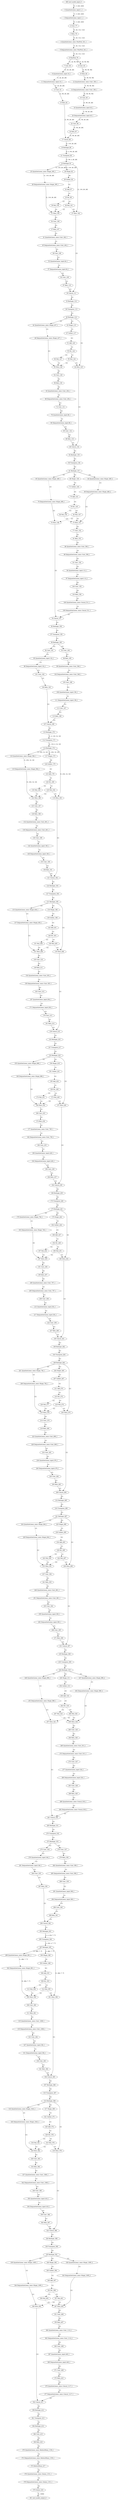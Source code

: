 strict digraph  {
"0 QuantizeLinear_input.1_1" [id=0, type=QuantizeLinear];
"1 DequantizeLinear_input.1_1" [id=1, type=DequantizeLinear];
"2 Conv_77" [id=2, type=Conv];
"3 Relu_78" [id=3, type=Relu];
"4 QuantizeLinear_onnx^^MaxPool_341_1" [id=4, label="4 QuantizeLinear_onnx::MaxPool_341_1", type=QuantizeLinear];
"5 DequantizeLinear_onnx^^MaxPool_341_1" [id=5, label="5 DequantizeLinear_onnx::MaxPool_341_1", type=DequantizeLinear];
"6 MaxPool_79" [id=6, type=MaxPool];
"7 Conv_80" [id=7, type=Conv];
"8 Conv_83" [id=8, type=Conv];
"9 QuantizeLinear_input.16_1" [id=9, type=QuantizeLinear];
"10 Relu_84" [id=10, type=Relu];
"11 DequantizeLinear_input.16_1" [id=11, type=DequantizeLinear];
"12 QuantizeLinear_onnx^^Conv_350_1" [id=12, label="12 QuantizeLinear_onnx::Conv_350_1", type=QuantizeLinear];
"13 Conv_81" [id=13, type=Conv];
"14 DequantizeLinear_onnx^^Conv_350_1" [id=14, label="14 DequantizeLinear_onnx::Conv_350_1", type=DequantizeLinear];
"15 Relu_82" [id=15, type=Relu];
"16 Conv_85" [id=16, type=Conv];
"17 Concat_88" [id=17, type=Concat];
"18 QuantizeLinear_input.40_1" [id=18, type=QuantizeLinear];
"19 Reshape_89" [id=19, type=Reshape];
"20 DequantizeLinear_input.40_1" [id=20, type=DequantizeLinear];
"21 Transpose_90" [id=21, type=Transpose];
"22 Conv_86" [id=22, type=Conv];
"23 Reshape_91" [id=23, type=Reshape];
"24 Relu_87" [id=24, type=Relu];
"25 QuantizeLinear_onnx^^Shape_385_1" [id=25, label="25 QuantizeLinear_onnx::Shape_385_1", type=QuantizeLinear];
"26 Shape_92" [id=26, type=Shape];
"27 Slice_102" [id=27, type=Slice];
"28 DequantizeLinear_onnx^^Shape_385_1" [id=28, label="28 DequantizeLinear_onnx::Shape_385_1", type=DequantizeLinear];
"29 Gather_94" [id=29, type=Gather];
"30 Concat_111" [id=30, type=Concat];
"31 Slice_105" [id=31, type=Slice];
"32 Add_97" [id=32, type=Add];
"33 Reshape_112" [id=33, type=Reshape];
"34 Conv_106" [id=34, type=Conv];
"35 Div_99" [id=35, type=Div];
"36 Transpose_113" [id=36, type=Transpose];
"37 Relu_107" [id=37, type=Relu];
"38 Mul_101" [id=38, type=Mul];
"39 Mul_104" [id=39, type=Mul];
"40 Reshape_114" [id=40, type=Reshape];
"41 QuantizeLinear_onnx^^Conv_402_1" [id=41, label="41 QuantizeLinear_onnx::Conv_402_1", type=QuantizeLinear];
"42 QuantizeLinear_onnx^^Shape_437_1" [id=42, label="42 QuantizeLinear_onnx::Shape_437_1", type=QuantizeLinear];
"43 Shape_115" [id=43, type=Shape];
"44 Slice_125" [id=44, type=Slice];
"45 DequantizeLinear_onnx^^Conv_402_1" [id=45, label="45 DequantizeLinear_onnx::Conv_402_1", type=DequantizeLinear];
"46 DequantizeLinear_onnx^^Shape_437_1" [id=46, label="46 DequantizeLinear_onnx::Shape_437_1", type=DequantizeLinear];
"47 Gather_117" [id=47, type=Gather];
"48 Concat_134" [id=48, type=Concat];
"49 Conv_108" [id=49, type=Conv];
"50 Slice_128" [id=50, type=Slice];
"51 Add_120" [id=51, type=Add];
"52 Reshape_135" [id=52, type=Reshape];
"53 QuantizeLinear_input.64_1" [id=53, type=QuantizeLinear];
"54 Conv_129" [id=54, type=Conv];
"55 Div_122" [id=55, type=Div];
"56 Transpose_136" [id=56, type=Transpose];
"57 DequantizeLinear_input.64_1" [id=57, type=DequantizeLinear];
"58 Relu_130" [id=58, type=Relu];
"59 Mul_124" [id=59, type=Mul];
"60 Mul_127" [id=60, type=Mul];
"61 Reshape_137" [id=61, type=Reshape];
"62 Conv_109" [id=62, type=Conv];
"63 QuantizeLinear_onnx^^Conv_454_1" [id=63, label="63 QuantizeLinear_onnx::Conv_454_1", type=QuantizeLinear];
"64 QuantizeLinear_onnx^^Shape_489_2" [id=64, label="64 QuantizeLinear_onnx::Shape_489_2", type=QuantizeLinear];
"65 QuantizeLinear_onnx^^Shape_489_1" [id=65, label="65 QuantizeLinear_onnx::Shape_489_1", type=QuantizeLinear];
"66 Shape_138" [id=66, type=Shape];
"67 Relu_110" [id=67, type=Relu];
"68 DequantizeLinear_onnx^^Conv_454_1" [id=68, label="68 DequantizeLinear_onnx::Conv_454_1", type=DequantizeLinear];
"69 DequantizeLinear_onnx^^Shape_489_2" [id=69, label="69 DequantizeLinear_onnx::Shape_489_2", type=DequantizeLinear];
"70 DequantizeLinear_onnx^^Shape_489_1" [id=70, label="70 DequantizeLinear_onnx::Shape_489_1", type=DequantizeLinear];
"71 Gather_140" [id=71, type=Gather];
"72 Conv_131" [id=72, type=Conv];
"73 Slice_151" [id=73, type=Slice];
"74 Slice_148" [id=74, type=Slice];
"75 Add_143" [id=75, type=Add];
"76 QuantizeLinear_input.88_1" [id=76, type=QuantizeLinear];
"77 Conv_152" [id=77, type=Conv];
"78 Concat_157" [id=78, type=Concat];
"79 Div_145" [id=79, type=Div];
"80 DequantizeLinear_input.88_1" [id=80, type=DequantizeLinear];
"81 Relu_153" [id=81, type=Relu];
"82 Reshape_158" [id=82, type=Reshape];
"83 Mul_147" [id=83, type=Mul];
"84 Mul_150" [id=84, type=Mul];
"85 Conv_132" [id=85, type=Conv];
"86 QuantizeLinear_onnx^^Conv_506_1" [id=86, label="86 QuantizeLinear_onnx::Conv_506_1", type=QuantizeLinear];
"87 Transpose_159" [id=87, type=Transpose];
"88 Relu_133" [id=88, type=Relu];
"89 DequantizeLinear_onnx^^Conv_506_1" [id=89, label="89 DequantizeLinear_onnx::Conv_506_1", type=DequantizeLinear];
"90 Reshape_160" [id=90, type=Reshape];
"91 Conv_154" [id=91, type=Conv];
"92 Conv_161" [id=92, type=Conv];
"93 Conv_164" [id=93, type=Conv];
"94 QuantizeLinear_input.112_1" [id=94, type=QuantizeLinear];
"95 QuantizeLinear_input.132_1" [id=95, type=QuantizeLinear];
"96 Relu_165" [id=96, type=Relu];
"97 DequantizeLinear_input.112_1" [id=97, type=DequantizeLinear];
"98 DequantizeLinear_input.132_1" [id=98, type=DequantizeLinear];
"99 QuantizeLinear_onnx^^Conv_549_1" [id=99, label="99 QuantizeLinear_onnx::Conv_549_1", type=QuantizeLinear];
"100 Conv_155" [id=100, type=Conv];
"101 Conv_162" [id=101, type=Conv];
"102 DequantizeLinear_onnx^^Conv_549_1" [id=102, label="102 DequantizeLinear_onnx::Conv_549_1", type=DequantizeLinear];
"103 Relu_156" [id=103, type=Relu];
"104 Relu_163" [id=104, type=Relu];
"105 Conv_166" [id=105, type=Conv];
"106 QuantizeLinear_onnx^^Concat_511_1" [id=106, label="106 QuantizeLinear_onnx::Concat_511_1", type=QuantizeLinear];
"107 Concat_169" [id=107, type=Concat];
"108 QuantizeLinear_input.156_1" [id=108, type=QuantizeLinear];
"109 DequantizeLinear_onnx^^Concat_511_1" [id=109, label="109 DequantizeLinear_onnx::Concat_511_1", type=DequantizeLinear];
"110 Reshape_170" [id=110, type=Reshape];
"111 DequantizeLinear_input.156_1" [id=111, type=DequantizeLinear];
"112 Transpose_171" [id=112, type=Transpose];
"113 Conv_167" [id=113, type=Conv];
"114 Reshape_172" [id=114, type=Reshape];
"115 Relu_168" [id=115, type=Relu];
"116 QuantizeLinear_onnx^^Shape_584_1" [id=116, label="116 QuantizeLinear_onnx::Shape_584_1", type=QuantizeLinear];
"117 Shape_173" [id=117, type=Shape];
"118 Slice_183" [id=118, type=Slice];
"119 DequantizeLinear_onnx^^Shape_584_1" [id=119, label="119 DequantizeLinear_onnx::Shape_584_1", type=DequantizeLinear];
"120 Gather_175" [id=120, type=Gather];
"121 Concat_192" [id=121, type=Concat];
"122 Slice_186" [id=122, type=Slice];
"123 Add_178" [id=123, type=Add];
"124 Reshape_193" [id=124, type=Reshape];
"125 Conv_187" [id=125, type=Conv];
"126 Div_180" [id=126, type=Div];
"127 Transpose_194" [id=127, type=Transpose];
"128 Relu_188" [id=128, type=Relu];
"129 Mul_182" [id=129, type=Mul];
"130 Mul_185" [id=130, type=Mul];
"131 Reshape_195" [id=131, type=Reshape];
"132 QuantizeLinear_onnx^^Conv_601_1" [id=132, label="132 QuantizeLinear_onnx::Conv_601_1", type=QuantizeLinear];
"133 QuantizeLinear_onnx^^Shape_636_1" [id=133, label="133 QuantizeLinear_onnx::Shape_636_1", type=QuantizeLinear];
"134 Shape_196" [id=134, type=Shape];
"135 Slice_206" [id=135, type=Slice];
"136 DequantizeLinear_onnx^^Conv_601_1" [id=136, label="136 DequantizeLinear_onnx::Conv_601_1", type=DequantizeLinear];
"137 DequantizeLinear_onnx^^Shape_636_1" [id=137, label="137 DequantizeLinear_onnx::Shape_636_1", type=DequantizeLinear];
"138 Gather_198" [id=138, type=Gather];
"139 Concat_215" [id=139, type=Concat];
"140 Conv_189" [id=140, type=Conv];
"141 Slice_209" [id=141, type=Slice];
"142 Add_201" [id=142, type=Add];
"143 Reshape_216" [id=143, type=Reshape];
"144 QuantizeLinear_input.180_1" [id=144, type=QuantizeLinear];
"145 Conv_210" [id=145, type=Conv];
"146 Div_203" [id=146, type=Div];
"147 Transpose_217" [id=147, type=Transpose];
"148 DequantizeLinear_input.180_1" [id=148, type=DequantizeLinear];
"149 Relu_211" [id=149, type=Relu];
"150 Mul_205" [id=150, type=Mul];
"151 Mul_208" [id=151, type=Mul];
"152 Reshape_218" [id=152, type=Reshape];
"153 Conv_190" [id=153, type=Conv];
"154 QuantizeLinear_onnx^^Conv_653_1" [id=154, label="154 QuantizeLinear_onnx::Conv_653_1", type=QuantizeLinear];
"155 QuantizeLinear_onnx^^Shape_688_1" [id=155, label="155 QuantizeLinear_onnx::Shape_688_1", type=QuantizeLinear];
"156 Shape_219" [id=156, type=Shape];
"157 Slice_229" [id=157, type=Slice];
"158 Relu_191" [id=158, type=Relu];
"159 DequantizeLinear_onnx^^Conv_653_1" [id=159, label="159 DequantizeLinear_onnx::Conv_653_1", type=DequantizeLinear];
"160 DequantizeLinear_onnx^^Shape_688_1" [id=160, label="160 DequantizeLinear_onnx::Shape_688_1", type=DequantizeLinear];
"161 Gather_221" [id=161, type=Gather];
"162 Concat_238" [id=162, type=Concat];
"163 Conv_212" [id=163, type=Conv];
"164 Slice_232" [id=164, type=Slice];
"165 Add_224" [id=165, type=Add];
"166 Reshape_239" [id=166, type=Reshape];
"167 QuantizeLinear_input.204_1" [id=167, type=QuantizeLinear];
"168 Conv_233" [id=168, type=Conv];
"169 Div_226" [id=169, type=Div];
"170 Transpose_240" [id=170, type=Transpose];
"171 DequantizeLinear_input.204_1" [id=171, type=DequantizeLinear];
"172 Relu_234" [id=172, type=Relu];
"173 Mul_228" [id=173, type=Mul];
"174 Mul_231" [id=174, type=Mul];
"175 Reshape_241" [id=175, type=Reshape];
"176 Conv_213" [id=176, type=Conv];
"177 QuantizeLinear_onnx^^Conv_705_1" [id=177, label="177 QuantizeLinear_onnx::Conv_705_1", type=QuantizeLinear];
"178 QuantizeLinear_onnx^^Shape_740_1" [id=178, label="178 QuantizeLinear_onnx::Shape_740_1", type=QuantizeLinear];
"179 Shape_242" [id=179, type=Shape];
"180 Slice_252" [id=180, type=Slice];
"181 Relu_214" [id=181, type=Relu];
"182 DequantizeLinear_onnx^^Conv_705_1" [id=182, label="182 DequantizeLinear_onnx::Conv_705_1", type=DequantizeLinear];
"183 DequantizeLinear_onnx^^Shape_740_1" [id=183, label="183 DequantizeLinear_onnx::Shape_740_1", type=DequantizeLinear];
"184 Gather_244" [id=184, type=Gather];
"185 Concat_261" [id=185, type=Concat];
"186 Conv_235" [id=186, type=Conv];
"187 Slice_255" [id=187, type=Slice];
"188 Add_247" [id=188, type=Add];
"189 Reshape_262" [id=189, type=Reshape];
"190 QuantizeLinear_input.228_1" [id=190, type=QuantizeLinear];
"191 Conv_256" [id=191, type=Conv];
"192 Div_249" [id=192, type=Div];
"193 Transpose_263" [id=193, type=Transpose];
"194 DequantizeLinear_input.228_1" [id=194, type=DequantizeLinear];
"195 Relu_257" [id=195, type=Relu];
"196 Mul_251" [id=196, type=Mul];
"197 Mul_254" [id=197, type=Mul];
"198 Reshape_264" [id=198, type=Reshape];
"199 Conv_236" [id=199, type=Conv];
"200 QuantizeLinear_onnx^^Conv_757_1" [id=200, label="200 QuantizeLinear_onnx::Conv_757_1", type=QuantizeLinear];
"201 QuantizeLinear_onnx^^Shape_792_1" [id=201, label="201 QuantizeLinear_onnx::Shape_792_1", type=QuantizeLinear];
"202 Shape_265" [id=202, type=Shape];
"203 Slice_275" [id=203, type=Slice];
"204 Relu_237" [id=204, type=Relu];
"205 DequantizeLinear_onnx^^Conv_757_1" [id=205, label="205 DequantizeLinear_onnx::Conv_757_1", type=DequantizeLinear];
"206 DequantizeLinear_onnx^^Shape_792_1" [id=206, label="206 DequantizeLinear_onnx::Shape_792_1", type=DequantizeLinear];
"207 Gather_267" [id=207, type=Gather];
"208 Concat_284" [id=208, type=Concat];
"209 Conv_258" [id=209, type=Conv];
"210 Slice_278" [id=210, type=Slice];
"211 Add_270" [id=211, type=Add];
"212 Reshape_285" [id=212, type=Reshape];
"213 QuantizeLinear_input.252_1" [id=213, type=QuantizeLinear];
"214 Conv_279" [id=214, type=Conv];
"215 Div_272" [id=215, type=Div];
"216 Transpose_286" [id=216, type=Transpose];
"217 DequantizeLinear_input.252_1" [id=217, type=DequantizeLinear];
"218 Relu_280" [id=218, type=Relu];
"219 Mul_274" [id=219, type=Mul];
"220 Mul_277" [id=220, type=Mul];
"221 Reshape_287" [id=221, type=Reshape];
"222 Conv_259" [id=222, type=Conv];
"223 QuantizeLinear_onnx^^Conv_809_1" [id=223, label="223 QuantizeLinear_onnx::Conv_809_1", type=QuantizeLinear];
"224 QuantizeLinear_onnx^^Shape_844_1" [id=224, label="224 QuantizeLinear_onnx::Shape_844_1", type=QuantizeLinear];
"225 Shape_288" [id=225, type=Shape];
"226 Slice_298" [id=226, type=Slice];
"227 Relu_260" [id=227, type=Relu];
"228 DequantizeLinear_onnx^^Conv_809_1" [id=228, label="228 DequantizeLinear_onnx::Conv_809_1", type=DequantizeLinear];
"229 DequantizeLinear_onnx^^Shape_844_1" [id=229, label="229 DequantizeLinear_onnx::Shape_844_1", type=DequantizeLinear];
"230 Gather_290" [id=230, type=Gather];
"231 Concat_307" [id=231, type=Concat];
"232 Conv_281" [id=232, type=Conv];
"233 Slice_301" [id=233, type=Slice];
"234 Add_293" [id=234, type=Add];
"235 Reshape_308" [id=235, type=Reshape];
"236 QuantizeLinear_input.276_1" [id=236, type=QuantizeLinear];
"237 Conv_302" [id=237, type=Conv];
"238 Div_295" [id=238, type=Div];
"239 Transpose_309" [id=239, type=Transpose];
"240 DequantizeLinear_input.276_1" [id=240, type=DequantizeLinear];
"241 Relu_303" [id=241, type=Relu];
"242 Mul_297" [id=242, type=Mul];
"243 Mul_300" [id=243, type=Mul];
"244 Reshape_310" [id=244, type=Reshape];
"245 Conv_282" [id=245, type=Conv];
"246 QuantizeLinear_onnx^^Conv_861_1" [id=246, label="246 QuantizeLinear_onnx::Conv_861_1", type=QuantizeLinear];
"247 QuantizeLinear_onnx^^Shape_896_2" [id=247, label="247 QuantizeLinear_onnx::Shape_896_2", type=QuantizeLinear];
"248 QuantizeLinear_onnx^^Shape_896_1" [id=248, label="248 QuantizeLinear_onnx::Shape_896_1", type=QuantizeLinear];
"249 Shape_311" [id=249, type=Shape];
"250 Relu_283" [id=250, type=Relu];
"251 DequantizeLinear_onnx^^Conv_861_1" [id=251, label="251 DequantizeLinear_onnx::Conv_861_1", type=DequantizeLinear];
"252 DequantizeLinear_onnx^^Shape_896_2" [id=252, label="252 DequantizeLinear_onnx::Shape_896_2", type=DequantizeLinear];
"253 DequantizeLinear_onnx^^Shape_896_1" [id=253, label="253 DequantizeLinear_onnx::Shape_896_1", type=DequantizeLinear];
"254 Gather_313" [id=254, type=Gather];
"255 Conv_304" [id=255, type=Conv];
"256 Slice_324" [id=256, type=Slice];
"257 Slice_321" [id=257, type=Slice];
"258 Add_316" [id=258, type=Add];
"259 QuantizeLinear_input.300_1" [id=259, type=QuantizeLinear];
"260 Conv_325" [id=260, type=Conv];
"261 Concat_330" [id=261, type=Concat];
"262 Div_318" [id=262, type=Div];
"263 DequantizeLinear_input.300_1" [id=263, type=DequantizeLinear];
"264 Relu_326" [id=264, type=Relu];
"265 Reshape_331" [id=265, type=Reshape];
"266 Mul_320" [id=266, type=Mul];
"267 Mul_323" [id=267, type=Mul];
"268 Conv_305" [id=268, type=Conv];
"269 QuantizeLinear_onnx^^Conv_913_1" [id=269, label="269 QuantizeLinear_onnx::Conv_913_1", type=QuantizeLinear];
"270 Transpose_332" [id=270, type=Transpose];
"271 Relu_306" [id=271, type=Relu];
"272 DequantizeLinear_onnx^^Conv_913_1" [id=272, label="272 DequantizeLinear_onnx::Conv_913_1", type=DequantizeLinear];
"273 Reshape_333" [id=273, type=Reshape];
"274 Conv_327" [id=274, type=Conv];
"275 Conv_334" [id=275, type=Conv];
"276 Conv_337" [id=276, type=Conv];
"277 QuantizeLinear_input.324_1" [id=277, type=QuantizeLinear];
"278 QuantizeLinear_input.344_1" [id=278, type=QuantizeLinear];
"279 Relu_338" [id=279, type=Relu];
"280 DequantizeLinear_input.324_1" [id=280, type=DequantizeLinear];
"281 DequantizeLinear_input.344_1" [id=281, type=DequantizeLinear];
"282 QuantizeLinear_onnx^^Conv_956_1" [id=282, label="282 QuantizeLinear_onnx::Conv_956_1", type=QuantizeLinear];
"283 Conv_328" [id=283, type=Conv];
"284 Conv_335" [id=284, type=Conv];
"285 DequantizeLinear_onnx^^Conv_956_1" [id=285, label="285 DequantizeLinear_onnx::Conv_956_1", type=DequantizeLinear];
"286 Relu_329" [id=286, type=Relu];
"287 Relu_336" [id=287, type=Relu];
"288 Conv_339" [id=288, type=Conv];
"289 QuantizeLinear_onnx^^Concat_918_1" [id=289, label="289 QuantizeLinear_onnx::Concat_918_1", type=QuantizeLinear];
"290 Concat_342" [id=290, type=Concat];
"291 QuantizeLinear_input.368_1" [id=291, type=QuantizeLinear];
"292 DequantizeLinear_onnx^^Concat_918_1" [id=292, label="292 DequantizeLinear_onnx::Concat_918_1", type=DequantizeLinear];
"293 Reshape_343" [id=293, type=Reshape];
"294 DequantizeLinear_input.368_1" [id=294, type=DequantizeLinear];
"295 Transpose_344" [id=295, type=Transpose];
"296 Conv_340" [id=296, type=Conv];
"297 Reshape_345" [id=297, type=Reshape];
"298 Relu_341" [id=298, type=Relu];
"299 QuantizeLinear_onnx^^Shape_991_1" [id=299, label="299 QuantizeLinear_onnx::Shape_991_1", type=QuantizeLinear];
"300 Shape_346" [id=300, type=Shape];
"301 Slice_356" [id=301, type=Slice];
"302 DequantizeLinear_onnx^^Shape_991_1" [id=302, label="302 DequantizeLinear_onnx::Shape_991_1", type=DequantizeLinear];
"303 Gather_348" [id=303, type=Gather];
"304 Concat_365" [id=304, type=Concat];
"305 Slice_359" [id=305, type=Slice];
"306 Add_351" [id=306, type=Add];
"307 Reshape_366" [id=307, type=Reshape];
"308 Conv_360" [id=308, type=Conv];
"309 Div_353" [id=309, type=Div];
"310 Transpose_367" [id=310, type=Transpose];
"311 Relu_361" [id=311, type=Relu];
"312 Mul_355" [id=312, type=Mul];
"313 Mul_358" [id=313, type=Mul];
"314 Reshape_368" [id=314, type=Reshape];
"315 QuantizeLinear_onnx^^Conv_1008_1" [id=315, label="315 QuantizeLinear_onnx::Conv_1008_1", type=QuantizeLinear];
"316 QuantizeLinear_onnx^^Shape_1043_1" [id=316, label="316 QuantizeLinear_onnx::Shape_1043_1", type=QuantizeLinear];
"317 Shape_369" [id=317, type=Shape];
"318 Slice_379" [id=318, type=Slice];
"319 DequantizeLinear_onnx^^Conv_1008_1" [id=319, label="319 DequantizeLinear_onnx::Conv_1008_1", type=DequantizeLinear];
"320 DequantizeLinear_onnx^^Shape_1043_1" [id=320, label="320 DequantizeLinear_onnx::Shape_1043_1", type=DequantizeLinear];
"321 Gather_371" [id=321, type=Gather];
"322 Concat_388" [id=322, type=Concat];
"323 Conv_362" [id=323, type=Conv];
"324 Slice_382" [id=324, type=Slice];
"325 Add_374" [id=325, type=Add];
"326 Reshape_389" [id=326, type=Reshape];
"327 QuantizeLinear_input.392_1" [id=327, type=QuantizeLinear];
"328 Conv_383" [id=328, type=Conv];
"329 Div_376" [id=329, type=Div];
"330 Transpose_390" [id=330, type=Transpose];
"331 DequantizeLinear_input.392_1" [id=331, type=DequantizeLinear];
"332 Relu_384" [id=332, type=Relu];
"333 Mul_378" [id=333, type=Mul];
"334 Mul_381" [id=334, type=Mul];
"335 Reshape_391" [id=335, type=Reshape];
"336 Conv_363" [id=336, type=Conv];
"337 QuantizeLinear_onnx^^Conv_1060_1" [id=337, label="337 QuantizeLinear_onnx::Conv_1060_1", type=QuantizeLinear];
"338 QuantizeLinear_onnx^^Shape_1095_2" [id=338, label="338 QuantizeLinear_onnx::Shape_1095_2", type=QuantizeLinear];
"339 QuantizeLinear_onnx^^Shape_1095_1" [id=339, label="339 QuantizeLinear_onnx::Shape_1095_1", type=QuantizeLinear];
"340 Shape_392" [id=340, type=Shape];
"341 Relu_364" [id=341, type=Relu];
"342 DequantizeLinear_onnx^^Conv_1060_1" [id=342, label="342 DequantizeLinear_onnx::Conv_1060_1", type=DequantizeLinear];
"343 DequantizeLinear_onnx^^Shape_1095_2" [id=343, label="343 DequantizeLinear_onnx::Shape_1095_2", type=DequantizeLinear];
"344 DequantizeLinear_onnx^^Shape_1095_1" [id=344, label="344 DequantizeLinear_onnx::Shape_1095_1", type=DequantizeLinear];
"345 Gather_394" [id=345, type=Gather];
"346 Conv_385" [id=346, type=Conv];
"347 Slice_405" [id=347, type=Slice];
"348 Slice_402" [id=348, type=Slice];
"349 Add_397" [id=349, type=Add];
"350 QuantizeLinear_input.416_1" [id=350, type=QuantizeLinear];
"351 Conv_406" [id=351, type=Conv];
"352 Concat_411" [id=352, type=Concat];
"353 Div_399" [id=353, type=Div];
"354 DequantizeLinear_input.416_1" [id=354, type=DequantizeLinear];
"355 Relu_407" [id=355, type=Relu];
"356 Reshape_412" [id=356, type=Reshape];
"357 Mul_401" [id=357, type=Mul];
"358 Mul_404" [id=358, type=Mul];
"359 Conv_386" [id=359, type=Conv];
"360 QuantizeLinear_onnx^^Conv_1112_1" [id=360, label="360 QuantizeLinear_onnx::Conv_1112_1", type=QuantizeLinear];
"361 Transpose_413" [id=361, type=Transpose];
"362 Relu_387" [id=362, type=Relu];
"363 DequantizeLinear_onnx^^Conv_1112_1" [id=363, label="363 DequantizeLinear_onnx::Conv_1112_1", type=DequantizeLinear];
"364 Reshape_414" [id=364, type=Reshape];
"365 Conv_408" [id=365, type=Conv];
"366 Conv_415" [id=366, type=Conv];
"367 QuantizeLinear_input.440_1" [id=367, type=QuantizeLinear];
"368 Relu_416" [id=368, type=Relu];
"369 DequantizeLinear_input.440_1" [id=369, type=DequantizeLinear];
"370 QuantizeLinear_onnx^^ReduceMean_1150_1" [id=370, label="370 QuantizeLinear_onnx::ReduceMean_1150_1", type=QuantizeLinear];
"371 Conv_409" [id=371, type=Conv];
"372 DequantizeLinear_onnx^^ReduceMean_1150_1" [id=372, label="372 DequantizeLinear_onnx::ReduceMean_1150_1", type=DequantizeLinear];
"373 Relu_410" [id=373, type=Relu];
"374 ReduceMean_417" [id=374, type=ReduceMean];
"375 QuantizeLinear_onnx^^Concat_1117_1" [id=375, label="375 QuantizeLinear_onnx::Concat_1117_1", type=QuantizeLinear];
"376 QuantizeLinear_onnx^^Gemm_1151_1" [id=376, label="376 QuantizeLinear_onnx::Gemm_1151_1", type=QuantizeLinear];
"377 DequantizeLinear_onnx^^Concat_1117_1" [id=377, label="377 DequantizeLinear_onnx::Concat_1117_1", type=DequantizeLinear];
"378 DequantizeLinear_onnx^^Gemm_1151_1" [id=378, label="378 DequantizeLinear_onnx::Gemm_1151_1", type=DequantizeLinear];
"379 Gemm_418" [id=379, type=Gemm];
"380 nncf_model_input_0" [id=380, type=nncf_model_input];
"381 nncf_model_output_0" [id=381, type=nncf_model_output];
"0 QuantizeLinear_input.1_1" -> "1 DequantizeLinear_input.1_1"  [label="[1, 3, 224, 224]", style=dashed];
"1 DequantizeLinear_input.1_1" -> "2 Conv_77"  [label="[1, 3, 224, 224]", style=solid];
"2 Conv_77" -> "3 Relu_78"  [label="[1, 24, 112, 112]", style=solid];
"3 Relu_78" -> "4 QuantizeLinear_onnx^^MaxPool_341_1"  [label="[1, 24, 112, 112]", style=solid];
"4 QuantizeLinear_onnx^^MaxPool_341_1" -> "5 DequantizeLinear_onnx^^MaxPool_341_1"  [label="[1, 24, 112, 112]", style=dashed];
"5 DequantizeLinear_onnx^^MaxPool_341_1" -> "6 MaxPool_79"  [label="[1, 24, 112, 112]", style=solid];
"6 MaxPool_79" -> "7 Conv_80"  [label="[1, 24, 56, 56]", style=solid];
"6 MaxPool_79" -> "8 Conv_83"  [label="[1, 24, 56, 56]", style=solid];
"7 Conv_80" -> "9 QuantizeLinear_input.16_1"  [label="[1, 24, 28, 28]", style=solid];
"8 Conv_83" -> "10 Relu_84"  [label="[1, 58, 56, 56]", style=solid];
"9 QuantizeLinear_input.16_1" -> "11 DequantizeLinear_input.16_1"  [label="[1, 24, 28, 28]", style=dashed];
"10 Relu_84" -> "12 QuantizeLinear_onnx^^Conv_350_1"  [label="[1, 58, 56, 56]", style=solid];
"11 DequantizeLinear_input.16_1" -> "13 Conv_81"  [label="[1, 24, 28, 28]", style=solid];
"12 QuantizeLinear_onnx^^Conv_350_1" -> "14 DequantizeLinear_onnx^^Conv_350_1"  [label="[1, 58, 56, 56]", style=dashed];
"13 Conv_81" -> "15 Relu_82"  [label="[1, 58, 28, 28]", style=solid];
"14 DequantizeLinear_onnx^^Conv_350_1" -> "16 Conv_85"  [label="[1, 58, 56, 56]", style=solid];
"15 Relu_82" -> "17 Concat_88"  [label="[1, 58, 28, 28]", style=solid];
"16 Conv_85" -> "18 QuantizeLinear_input.40_1"  [label="[1, 58, 28, 28]", style=solid];
"17 Concat_88" -> "19 Reshape_89"  [label="[1, 116, 28, 28]", style=solid];
"18 QuantizeLinear_input.40_1" -> "20 DequantizeLinear_input.40_1"  [label="[1, 58, 28, 28]", style=dashed];
"19 Reshape_89" -> "21 Transpose_90"  [label="[1, 2, 58, 28, 28]", style=solid];
"20 DequantizeLinear_input.40_1" -> "22 Conv_86"  [label="[1, 58, 28, 28]", style=solid];
"21 Transpose_90" -> "23 Reshape_91"  [label="[1, 58, 2, 28, 28]", style=solid];
"22 Conv_86" -> "24 Relu_87"  [label="[1, 58, 28, 28]", style=solid];
"23 Reshape_91" -> "25 QuantizeLinear_onnx^^Shape_385_1"  [label="[1, 116, 28, 28]", style=solid];
"23 Reshape_91" -> "26 Shape_92"  [label="[1, 116, 28, 28]", style=solid];
"23 Reshape_91" -> "27 Slice_102"  [label="[1, 116, 28, 28]", style=solid];
"24 Relu_87" -> "17 Concat_88"  [label="[1, 58, 28, 28]", style=solid];
"25 QuantizeLinear_onnx^^Shape_385_1" -> "28 DequantizeLinear_onnx^^Shape_385_1"  [label="[1, 116, 28, 28]", style=dashed];
"26 Shape_92" -> "29 Gather_94"  [label="[4]", style=dashed];
"27 Slice_102" -> "30 Concat_111"  [label="[1]", style=solid];
"28 DequantizeLinear_onnx^^Shape_385_1" -> "31 Slice_105"  [label="[1, 116, 28, 28]", style=solid];
"29 Gather_94" -> "32 Add_97"  [label="[1]", style=dashed];
"30 Concat_111" -> "33 Reshape_112"  [label="[1]", style=solid];
"31 Slice_105" -> "34 Conv_106"  [label="[1]", style=solid];
"32 Add_97" -> "35 Div_99"  [label="[1]", style=dashed];
"33 Reshape_112" -> "36 Transpose_113"  [label="[1]", style=solid];
"34 Conv_106" -> "37 Relu_107"  [label="[1]", style=solid];
"35 Div_99" -> "38 Mul_101"  [label="[1]", style=dashed];
"35 Div_99" -> "39 Mul_104"  [label="[1]", style=dashed];
"36 Transpose_113" -> "40 Reshape_114"  [label="[1]", style=solid];
"37 Relu_107" -> "41 QuantizeLinear_onnx^^Conv_402_1"  [label="[1]", style=solid];
"38 Mul_101" -> "27 Slice_102"  [label="[1]", style=dashed];
"38 Mul_101" -> "31 Slice_105"  [label="[1]", style=dashed];
"39 Mul_104" -> "31 Slice_105"  [label="[1]", style=dashed];
"40 Reshape_114" -> "42 QuantizeLinear_onnx^^Shape_437_1"  [label="[1]", style=solid];
"40 Reshape_114" -> "43 Shape_115"  [label="[1]", style=solid];
"40 Reshape_114" -> "44 Slice_125"  [label="[1]", style=solid];
"41 QuantizeLinear_onnx^^Conv_402_1" -> "45 DequantizeLinear_onnx^^Conv_402_1"  [label="[1]", style=dashed];
"42 QuantizeLinear_onnx^^Shape_437_1" -> "46 DequantizeLinear_onnx^^Shape_437_1"  [label="[1]", style=dashed];
"43 Shape_115" -> "47 Gather_117"  [label="[1]", style=dashed];
"44 Slice_125" -> "48 Concat_134"  [label="[1]", style=solid];
"45 DequantizeLinear_onnx^^Conv_402_1" -> "49 Conv_108"  [label="[1]", style=solid];
"46 DequantizeLinear_onnx^^Shape_437_1" -> "50 Slice_128"  [label="[1]", style=solid];
"47 Gather_117" -> "51 Add_120"  [label="[1]", style=dashed];
"48 Concat_134" -> "52 Reshape_135"  [label="[1]", style=solid];
"49 Conv_108" -> "53 QuantizeLinear_input.64_1"  [label="[1]", style=solid];
"50 Slice_128" -> "54 Conv_129"  [label="[1]", style=solid];
"51 Add_120" -> "55 Div_122"  [label="[1]", style=dashed];
"52 Reshape_135" -> "56 Transpose_136"  [label="[1]", style=solid];
"53 QuantizeLinear_input.64_1" -> "57 DequantizeLinear_input.64_1"  [label="[1]", style=dashed];
"54 Conv_129" -> "58 Relu_130"  [label="[1]", style=solid];
"55 Div_122" -> "59 Mul_124"  [label="[1]", style=dashed];
"55 Div_122" -> "60 Mul_127"  [label="[1]", style=dashed];
"56 Transpose_136" -> "61 Reshape_137"  [label="[1]", style=solid];
"57 DequantizeLinear_input.64_1" -> "62 Conv_109"  [label="[1]", style=solid];
"58 Relu_130" -> "63 QuantizeLinear_onnx^^Conv_454_1"  [label="[1]", style=solid];
"59 Mul_124" -> "44 Slice_125"  [label="[1]", style=dashed];
"59 Mul_124" -> "50 Slice_128"  [label="[1]", style=dashed];
"60 Mul_127" -> "50 Slice_128"  [label="[1]", style=dashed];
"61 Reshape_137" -> "64 QuantizeLinear_onnx^^Shape_489_2"  [label="[1]", style=solid];
"61 Reshape_137" -> "65 QuantizeLinear_onnx^^Shape_489_1"  [label="[1]", style=solid];
"61 Reshape_137" -> "66 Shape_138"  [label="[1]", style=solid];
"62 Conv_109" -> "67 Relu_110"  [label="[1]", style=solid];
"63 QuantizeLinear_onnx^^Conv_454_1" -> "68 DequantizeLinear_onnx^^Conv_454_1"  [label="[1]", style=dashed];
"64 QuantizeLinear_onnx^^Shape_489_2" -> "69 DequantizeLinear_onnx^^Shape_489_2"  [label="[1]", style=dashed];
"65 QuantizeLinear_onnx^^Shape_489_1" -> "70 DequantizeLinear_onnx^^Shape_489_1"  [label="[1]", style=dashed];
"66 Shape_138" -> "71 Gather_140"  [label="[1]", style=dashed];
"67 Relu_110" -> "30 Concat_111"  [label="[1]", style=solid];
"68 DequantizeLinear_onnx^^Conv_454_1" -> "72 Conv_131"  [label="[1]", style=solid];
"69 DequantizeLinear_onnx^^Shape_489_2" -> "73 Slice_151"  [label="[1]", style=solid];
"70 DequantizeLinear_onnx^^Shape_489_1" -> "74 Slice_148"  [label="[1]", style=solid];
"71 Gather_140" -> "75 Add_143"  [label="[1]", style=dashed];
"72 Conv_131" -> "76 QuantizeLinear_input.88_1"  [label="[1]", style=solid];
"73 Slice_151" -> "77 Conv_152"  [label="[1]", style=solid];
"74 Slice_148" -> "78 Concat_157"  [label="[1]", style=solid];
"75 Add_143" -> "79 Div_145"  [label="[1]", style=dashed];
"76 QuantizeLinear_input.88_1" -> "80 DequantizeLinear_input.88_1"  [label="[1]", style=dashed];
"77 Conv_152" -> "81 Relu_153"  [label="[1]", style=solid];
"78 Concat_157" -> "82 Reshape_158"  [label="[1]", style=solid];
"79 Div_145" -> "83 Mul_147"  [label="[1]", style=dashed];
"79 Div_145" -> "84 Mul_150"  [label="[1]", style=dashed];
"80 DequantizeLinear_input.88_1" -> "85 Conv_132"  [label="[1]", style=solid];
"81 Relu_153" -> "86 QuantizeLinear_onnx^^Conv_506_1"  [label="[1]", style=solid];
"82 Reshape_158" -> "87 Transpose_159"  [label="[1]", style=solid];
"83 Mul_147" -> "74 Slice_148"  [label="[1]", style=dashed];
"83 Mul_147" -> "73 Slice_151"  [label="[1]", style=dashed];
"84 Mul_150" -> "73 Slice_151"  [label="[1]", style=dashed];
"85 Conv_132" -> "88 Relu_133"  [label="[1]", style=solid];
"86 QuantizeLinear_onnx^^Conv_506_1" -> "89 DequantizeLinear_onnx^^Conv_506_1"  [label="[1]", style=dashed];
"87 Transpose_159" -> "90 Reshape_160"  [label="[1]", style=solid];
"88 Relu_133" -> "48 Concat_134"  [label="[1]", style=solid];
"89 DequantizeLinear_onnx^^Conv_506_1" -> "91 Conv_154"  [label="[1]", style=solid];
"90 Reshape_160" -> "92 Conv_161"  [label="[1]", style=solid];
"90 Reshape_160" -> "93 Conv_164"  [label="[1]", style=solid];
"91 Conv_154" -> "94 QuantizeLinear_input.112_1"  [label="[1]", style=solid];
"92 Conv_161" -> "95 QuantizeLinear_input.132_1"  [label="[1]", style=solid];
"93 Conv_164" -> "96 Relu_165"  [label="[1]", style=solid];
"94 QuantizeLinear_input.112_1" -> "97 DequantizeLinear_input.112_1"  [label="[1]", style=dashed];
"95 QuantizeLinear_input.132_1" -> "98 DequantizeLinear_input.132_1"  [label="[1]", style=dashed];
"96 Relu_165" -> "99 QuantizeLinear_onnx^^Conv_549_1"  [label="[1]", style=solid];
"97 DequantizeLinear_input.112_1" -> "100 Conv_155"  [label="[1]", style=solid];
"98 DequantizeLinear_input.132_1" -> "101 Conv_162"  [label="[1]", style=solid];
"99 QuantizeLinear_onnx^^Conv_549_1" -> "102 DequantizeLinear_onnx^^Conv_549_1"  [label="[1]", style=dashed];
"100 Conv_155" -> "103 Relu_156"  [label="[1]", style=solid];
"101 Conv_162" -> "104 Relu_163"  [label="[1]", style=solid];
"102 DequantizeLinear_onnx^^Conv_549_1" -> "105 Conv_166"  [label="[1]", style=solid];
"103 Relu_156" -> "106 QuantizeLinear_onnx^^Concat_511_1"  [label="[1]", style=solid];
"104 Relu_163" -> "107 Concat_169"  [label="[1]", style=solid];
"105 Conv_166" -> "108 QuantizeLinear_input.156_1"  [label="[1]", style=solid];
"106 QuantizeLinear_onnx^^Concat_511_1" -> "109 DequantizeLinear_onnx^^Concat_511_1"  [label="[1]", style=dashed];
"107 Concat_169" -> "110 Reshape_170"  [label="[1]", style=solid];
"108 QuantizeLinear_input.156_1" -> "111 DequantizeLinear_input.156_1"  [label="[1]", style=dashed];
"109 DequantizeLinear_onnx^^Concat_511_1" -> "78 Concat_157"  [label="[1]", style=solid];
"110 Reshape_170" -> "112 Transpose_171"  [label="[1, 2, 116, 14, 14]", style=solid];
"111 DequantizeLinear_input.156_1" -> "113 Conv_167"  [label="[1]", style=solid];
"112 Transpose_171" -> "114 Reshape_172"  [label="[1, 116, 2, 14, 14]", style=solid];
"113 Conv_167" -> "115 Relu_168"  [label="[1]", style=solid];
"114 Reshape_172" -> "116 QuantizeLinear_onnx^^Shape_584_1"  [label="[1, 232, 14, 14]", style=solid];
"114 Reshape_172" -> "117 Shape_173"  [label="[1, 232, 14, 14]", style=solid];
"114 Reshape_172" -> "118 Slice_183"  [label="[1, 232, 14, 14]", style=solid];
"115 Relu_168" -> "107 Concat_169"  [label="[1]", style=solid];
"116 QuantizeLinear_onnx^^Shape_584_1" -> "119 DequantizeLinear_onnx^^Shape_584_1"  [label="[1, 232, 14, 14]", style=dashed];
"117 Shape_173" -> "120 Gather_175"  [label="[4]", style=dashed];
"118 Slice_183" -> "121 Concat_192"  [label="[1]", style=solid];
"119 DequantizeLinear_onnx^^Shape_584_1" -> "122 Slice_186"  [label="[1, 232, 14, 14]", style=solid];
"120 Gather_175" -> "123 Add_178"  [label="[1]", style=dashed];
"121 Concat_192" -> "124 Reshape_193"  [label="[1]", style=solid];
"122 Slice_186" -> "125 Conv_187"  [label="[1]", style=solid];
"123 Add_178" -> "126 Div_180"  [label="[1]", style=dashed];
"124 Reshape_193" -> "127 Transpose_194"  [label="[1]", style=solid];
"125 Conv_187" -> "128 Relu_188"  [label="[1]", style=solid];
"126 Div_180" -> "129 Mul_182"  [label="[1]", style=dashed];
"126 Div_180" -> "130 Mul_185"  [label="[1]", style=dashed];
"127 Transpose_194" -> "131 Reshape_195"  [label="[1]", style=solid];
"128 Relu_188" -> "132 QuantizeLinear_onnx^^Conv_601_1"  [label="[1]", style=solid];
"129 Mul_182" -> "118 Slice_183"  [label="[1]", style=dashed];
"129 Mul_182" -> "122 Slice_186"  [label="[1]", style=dashed];
"130 Mul_185" -> "122 Slice_186"  [label="[1]", style=dashed];
"131 Reshape_195" -> "133 QuantizeLinear_onnx^^Shape_636_1"  [label="[1]", style=solid];
"131 Reshape_195" -> "134 Shape_196"  [label="[1]", style=solid];
"131 Reshape_195" -> "135 Slice_206"  [label="[1]", style=solid];
"132 QuantizeLinear_onnx^^Conv_601_1" -> "136 DequantizeLinear_onnx^^Conv_601_1"  [label="[1]", style=dashed];
"133 QuantizeLinear_onnx^^Shape_636_1" -> "137 DequantizeLinear_onnx^^Shape_636_1"  [label="[1]", style=dashed];
"134 Shape_196" -> "138 Gather_198"  [label="[1]", style=dashed];
"135 Slice_206" -> "139 Concat_215"  [label="[1]", style=solid];
"136 DequantizeLinear_onnx^^Conv_601_1" -> "140 Conv_189"  [label="[1]", style=solid];
"137 DequantizeLinear_onnx^^Shape_636_1" -> "141 Slice_209"  [label="[1]", style=solid];
"138 Gather_198" -> "142 Add_201"  [label="[1]", style=dashed];
"139 Concat_215" -> "143 Reshape_216"  [label="[1]", style=solid];
"140 Conv_189" -> "144 QuantizeLinear_input.180_1"  [label="[1]", style=solid];
"141 Slice_209" -> "145 Conv_210"  [label="[1]", style=solid];
"142 Add_201" -> "146 Div_203"  [label="[1]", style=dashed];
"143 Reshape_216" -> "147 Transpose_217"  [label="[1]", style=solid];
"144 QuantizeLinear_input.180_1" -> "148 DequantizeLinear_input.180_1"  [label="[1]", style=dashed];
"145 Conv_210" -> "149 Relu_211"  [label="[1]", style=solid];
"146 Div_203" -> "150 Mul_205"  [label="[1]", style=dashed];
"146 Div_203" -> "151 Mul_208"  [label="[1]", style=dashed];
"147 Transpose_217" -> "152 Reshape_218"  [label="[1]", style=solid];
"148 DequantizeLinear_input.180_1" -> "153 Conv_190"  [label="[1]", style=solid];
"149 Relu_211" -> "154 QuantizeLinear_onnx^^Conv_653_1"  [label="[1]", style=solid];
"150 Mul_205" -> "135 Slice_206"  [label="[1]", style=dashed];
"150 Mul_205" -> "141 Slice_209"  [label="[1]", style=dashed];
"151 Mul_208" -> "141 Slice_209"  [label="[1]", style=dashed];
"152 Reshape_218" -> "155 QuantizeLinear_onnx^^Shape_688_1"  [label="[1]", style=solid];
"152 Reshape_218" -> "156 Shape_219"  [label="[1]", style=solid];
"152 Reshape_218" -> "157 Slice_229"  [label="[1]", style=solid];
"153 Conv_190" -> "158 Relu_191"  [label="[1]", style=solid];
"154 QuantizeLinear_onnx^^Conv_653_1" -> "159 DequantizeLinear_onnx^^Conv_653_1"  [label="[1]", style=dashed];
"155 QuantizeLinear_onnx^^Shape_688_1" -> "160 DequantizeLinear_onnx^^Shape_688_1"  [label="[1]", style=dashed];
"156 Shape_219" -> "161 Gather_221"  [label="[1]", style=dashed];
"157 Slice_229" -> "162 Concat_238"  [label="[1]", style=solid];
"158 Relu_191" -> "121 Concat_192"  [label="[1]", style=solid];
"159 DequantizeLinear_onnx^^Conv_653_1" -> "163 Conv_212"  [label="[1]", style=solid];
"160 DequantizeLinear_onnx^^Shape_688_1" -> "164 Slice_232"  [label="[1]", style=solid];
"161 Gather_221" -> "165 Add_224"  [label="[1]", style=dashed];
"162 Concat_238" -> "166 Reshape_239"  [label="[1]", style=solid];
"163 Conv_212" -> "167 QuantizeLinear_input.204_1"  [label="[1]", style=solid];
"164 Slice_232" -> "168 Conv_233"  [label="[1]", style=solid];
"165 Add_224" -> "169 Div_226"  [label="[1]", style=dashed];
"166 Reshape_239" -> "170 Transpose_240"  [label="[1]", style=solid];
"167 QuantizeLinear_input.204_1" -> "171 DequantizeLinear_input.204_1"  [label="[1]", style=dashed];
"168 Conv_233" -> "172 Relu_234"  [label="[1]", style=solid];
"169 Div_226" -> "173 Mul_228"  [label="[1]", style=dashed];
"169 Div_226" -> "174 Mul_231"  [label="[1]", style=dashed];
"170 Transpose_240" -> "175 Reshape_241"  [label="[1]", style=solid];
"171 DequantizeLinear_input.204_1" -> "176 Conv_213"  [label="[1]", style=solid];
"172 Relu_234" -> "177 QuantizeLinear_onnx^^Conv_705_1"  [label="[1]", style=solid];
"173 Mul_228" -> "157 Slice_229"  [label="[1]", style=dashed];
"173 Mul_228" -> "164 Slice_232"  [label="[1]", style=dashed];
"174 Mul_231" -> "164 Slice_232"  [label="[1]", style=dashed];
"175 Reshape_241" -> "178 QuantizeLinear_onnx^^Shape_740_1"  [label="[1]", style=solid];
"175 Reshape_241" -> "179 Shape_242"  [label="[1]", style=solid];
"175 Reshape_241" -> "180 Slice_252"  [label="[1]", style=solid];
"176 Conv_213" -> "181 Relu_214"  [label="[1]", style=solid];
"177 QuantizeLinear_onnx^^Conv_705_1" -> "182 DequantizeLinear_onnx^^Conv_705_1"  [label="[1]", style=dashed];
"178 QuantizeLinear_onnx^^Shape_740_1" -> "183 DequantizeLinear_onnx^^Shape_740_1"  [label="[1]", style=dashed];
"179 Shape_242" -> "184 Gather_244"  [label="[1]", style=dashed];
"180 Slice_252" -> "185 Concat_261"  [label="[1]", style=solid];
"181 Relu_214" -> "139 Concat_215"  [label="[1]", style=solid];
"182 DequantizeLinear_onnx^^Conv_705_1" -> "186 Conv_235"  [label="[1]", style=solid];
"183 DequantizeLinear_onnx^^Shape_740_1" -> "187 Slice_255"  [label="[1]", style=solid];
"184 Gather_244" -> "188 Add_247"  [label="[1]", style=dashed];
"185 Concat_261" -> "189 Reshape_262"  [label="[1]", style=solid];
"186 Conv_235" -> "190 QuantizeLinear_input.228_1"  [label="[1]", style=solid];
"187 Slice_255" -> "191 Conv_256"  [label="[1]", style=solid];
"188 Add_247" -> "192 Div_249"  [label="[1]", style=dashed];
"189 Reshape_262" -> "193 Transpose_263"  [label="[1]", style=solid];
"190 QuantizeLinear_input.228_1" -> "194 DequantizeLinear_input.228_1"  [label="[1]", style=dashed];
"191 Conv_256" -> "195 Relu_257"  [label="[1]", style=solid];
"192 Div_249" -> "196 Mul_251"  [label="[1]", style=dashed];
"192 Div_249" -> "197 Mul_254"  [label="[1]", style=dashed];
"193 Transpose_263" -> "198 Reshape_264"  [label="[1]", style=solid];
"194 DequantizeLinear_input.228_1" -> "199 Conv_236"  [label="[1]", style=solid];
"195 Relu_257" -> "200 QuantizeLinear_onnx^^Conv_757_1"  [label="[1]", style=solid];
"196 Mul_251" -> "180 Slice_252"  [label="[1]", style=dashed];
"196 Mul_251" -> "187 Slice_255"  [label="[1]", style=dashed];
"197 Mul_254" -> "187 Slice_255"  [label="[1]", style=dashed];
"198 Reshape_264" -> "201 QuantizeLinear_onnx^^Shape_792_1"  [label="[1]", style=solid];
"198 Reshape_264" -> "202 Shape_265"  [label="[1]", style=solid];
"198 Reshape_264" -> "203 Slice_275"  [label="[1]", style=solid];
"199 Conv_236" -> "204 Relu_237"  [label="[1]", style=solid];
"200 QuantizeLinear_onnx^^Conv_757_1" -> "205 DequantizeLinear_onnx^^Conv_757_1"  [label="[1]", style=dashed];
"201 QuantizeLinear_onnx^^Shape_792_1" -> "206 DequantizeLinear_onnx^^Shape_792_1"  [label="[1]", style=dashed];
"202 Shape_265" -> "207 Gather_267"  [label="[1]", style=dashed];
"203 Slice_275" -> "208 Concat_284"  [label="[1]", style=solid];
"204 Relu_237" -> "162 Concat_238"  [label="[1]", style=solid];
"205 DequantizeLinear_onnx^^Conv_757_1" -> "209 Conv_258"  [label="[1]", style=solid];
"206 DequantizeLinear_onnx^^Shape_792_1" -> "210 Slice_278"  [label="[1]", style=solid];
"207 Gather_267" -> "211 Add_270"  [label="[1]", style=dashed];
"208 Concat_284" -> "212 Reshape_285"  [label="[1]", style=solid];
"209 Conv_258" -> "213 QuantizeLinear_input.252_1"  [label="[1]", style=solid];
"210 Slice_278" -> "214 Conv_279"  [label="[1]", style=solid];
"211 Add_270" -> "215 Div_272"  [label="[1]", style=dashed];
"212 Reshape_285" -> "216 Transpose_286"  [label="[1]", style=solid];
"213 QuantizeLinear_input.252_1" -> "217 DequantizeLinear_input.252_1"  [label="[1]", style=dashed];
"214 Conv_279" -> "218 Relu_280"  [label="[1]", style=solid];
"215 Div_272" -> "219 Mul_274"  [label="[1]", style=dashed];
"215 Div_272" -> "220 Mul_277"  [label="[1]", style=dashed];
"216 Transpose_286" -> "221 Reshape_287"  [label="[1]", style=solid];
"217 DequantizeLinear_input.252_1" -> "222 Conv_259"  [label="[1]", style=solid];
"218 Relu_280" -> "223 QuantizeLinear_onnx^^Conv_809_1"  [label="[1]", style=solid];
"219 Mul_274" -> "203 Slice_275"  [label="[1]", style=dashed];
"219 Mul_274" -> "210 Slice_278"  [label="[1]", style=dashed];
"220 Mul_277" -> "210 Slice_278"  [label="[1]", style=dashed];
"221 Reshape_287" -> "224 QuantizeLinear_onnx^^Shape_844_1"  [label="[1]", style=solid];
"221 Reshape_287" -> "225 Shape_288"  [label="[1]", style=solid];
"221 Reshape_287" -> "226 Slice_298"  [label="[1]", style=solid];
"222 Conv_259" -> "227 Relu_260"  [label="[1]", style=solid];
"223 QuantizeLinear_onnx^^Conv_809_1" -> "228 DequantizeLinear_onnx^^Conv_809_1"  [label="[1]", style=dashed];
"224 QuantizeLinear_onnx^^Shape_844_1" -> "229 DequantizeLinear_onnx^^Shape_844_1"  [label="[1]", style=dashed];
"225 Shape_288" -> "230 Gather_290"  [label="[1]", style=dashed];
"226 Slice_298" -> "231 Concat_307"  [label="[1]", style=solid];
"227 Relu_260" -> "185 Concat_261"  [label="[1]", style=solid];
"228 DequantizeLinear_onnx^^Conv_809_1" -> "232 Conv_281"  [label="[1]", style=solid];
"229 DequantizeLinear_onnx^^Shape_844_1" -> "233 Slice_301"  [label="[1]", style=solid];
"230 Gather_290" -> "234 Add_293"  [label="[1]", style=dashed];
"231 Concat_307" -> "235 Reshape_308"  [label="[1]", style=solid];
"232 Conv_281" -> "236 QuantizeLinear_input.276_1"  [label="[1]", style=solid];
"233 Slice_301" -> "237 Conv_302"  [label="[1]", style=solid];
"234 Add_293" -> "238 Div_295"  [label="[1]", style=dashed];
"235 Reshape_308" -> "239 Transpose_309"  [label="[1]", style=solid];
"236 QuantizeLinear_input.276_1" -> "240 DequantizeLinear_input.276_1"  [label="[1]", style=dashed];
"237 Conv_302" -> "241 Relu_303"  [label="[1]", style=solid];
"238 Div_295" -> "242 Mul_297"  [label="[1]", style=dashed];
"238 Div_295" -> "243 Mul_300"  [label="[1]", style=dashed];
"239 Transpose_309" -> "244 Reshape_310"  [label="[1]", style=solid];
"240 DequantizeLinear_input.276_1" -> "245 Conv_282"  [label="[1]", style=solid];
"241 Relu_303" -> "246 QuantizeLinear_onnx^^Conv_861_1"  [label="[1]", style=solid];
"242 Mul_297" -> "226 Slice_298"  [label="[1]", style=dashed];
"242 Mul_297" -> "233 Slice_301"  [label="[1]", style=dashed];
"243 Mul_300" -> "233 Slice_301"  [label="[1]", style=dashed];
"244 Reshape_310" -> "247 QuantizeLinear_onnx^^Shape_896_2"  [label="[1]", style=solid];
"244 Reshape_310" -> "248 QuantizeLinear_onnx^^Shape_896_1"  [label="[1]", style=solid];
"244 Reshape_310" -> "249 Shape_311"  [label="[1]", style=solid];
"245 Conv_282" -> "250 Relu_283"  [label="[1]", style=solid];
"246 QuantizeLinear_onnx^^Conv_861_1" -> "251 DequantizeLinear_onnx^^Conv_861_1"  [label="[1]", style=dashed];
"247 QuantizeLinear_onnx^^Shape_896_2" -> "252 DequantizeLinear_onnx^^Shape_896_2"  [label="[1]", style=dashed];
"248 QuantizeLinear_onnx^^Shape_896_1" -> "253 DequantizeLinear_onnx^^Shape_896_1"  [label="[1]", style=dashed];
"249 Shape_311" -> "254 Gather_313"  [label="[1]", style=dashed];
"250 Relu_283" -> "208 Concat_284"  [label="[1]", style=solid];
"251 DequantizeLinear_onnx^^Conv_861_1" -> "255 Conv_304"  [label="[1]", style=solid];
"252 DequantizeLinear_onnx^^Shape_896_2" -> "256 Slice_324"  [label="[1]", style=solid];
"253 DequantizeLinear_onnx^^Shape_896_1" -> "257 Slice_321"  [label="[1]", style=solid];
"254 Gather_313" -> "258 Add_316"  [label="[1]", style=dashed];
"255 Conv_304" -> "259 QuantizeLinear_input.300_1"  [label="[1]", style=solid];
"256 Slice_324" -> "260 Conv_325"  [label="[1]", style=solid];
"257 Slice_321" -> "261 Concat_330"  [label="[1]", style=solid];
"258 Add_316" -> "262 Div_318"  [label="[1]", style=dashed];
"259 QuantizeLinear_input.300_1" -> "263 DequantizeLinear_input.300_1"  [label="[1]", style=dashed];
"260 Conv_325" -> "264 Relu_326"  [label="[1]", style=solid];
"261 Concat_330" -> "265 Reshape_331"  [label="[1]", style=solid];
"262 Div_318" -> "266 Mul_320"  [label="[1]", style=dashed];
"262 Div_318" -> "267 Mul_323"  [label="[1]", style=dashed];
"263 DequantizeLinear_input.300_1" -> "268 Conv_305"  [label="[1]", style=solid];
"264 Relu_326" -> "269 QuantizeLinear_onnx^^Conv_913_1"  [label="[1]", style=solid];
"265 Reshape_331" -> "270 Transpose_332"  [label="[1]", style=solid];
"266 Mul_320" -> "257 Slice_321"  [label="[1]", style=dashed];
"266 Mul_320" -> "256 Slice_324"  [label="[1]", style=dashed];
"267 Mul_323" -> "256 Slice_324"  [label="[1]", style=dashed];
"268 Conv_305" -> "271 Relu_306"  [label="[1]", style=solid];
"269 QuantizeLinear_onnx^^Conv_913_1" -> "272 DequantizeLinear_onnx^^Conv_913_1"  [label="[1]", style=dashed];
"270 Transpose_332" -> "273 Reshape_333"  [label="[1]", style=solid];
"271 Relu_306" -> "231 Concat_307"  [label="[1]", style=solid];
"272 DequantizeLinear_onnx^^Conv_913_1" -> "274 Conv_327"  [label="[1]", style=solid];
"273 Reshape_333" -> "275 Conv_334"  [label="[1]", style=solid];
"273 Reshape_333" -> "276 Conv_337"  [label="[1]", style=solid];
"274 Conv_327" -> "277 QuantizeLinear_input.324_1"  [label="[1]", style=solid];
"275 Conv_334" -> "278 QuantizeLinear_input.344_1"  [label="[1]", style=solid];
"276 Conv_337" -> "279 Relu_338"  [label="[1]", style=solid];
"277 QuantizeLinear_input.324_1" -> "280 DequantizeLinear_input.324_1"  [label="[1]", style=dashed];
"278 QuantizeLinear_input.344_1" -> "281 DequantizeLinear_input.344_1"  [label="[1]", style=dashed];
"279 Relu_338" -> "282 QuantizeLinear_onnx^^Conv_956_1"  [label="[1]", style=solid];
"280 DequantizeLinear_input.324_1" -> "283 Conv_328"  [label="[1]", style=solid];
"281 DequantizeLinear_input.344_1" -> "284 Conv_335"  [label="[1]", style=solid];
"282 QuantizeLinear_onnx^^Conv_956_1" -> "285 DequantizeLinear_onnx^^Conv_956_1"  [label="[1]", style=dashed];
"283 Conv_328" -> "286 Relu_329"  [label="[1]", style=solid];
"284 Conv_335" -> "287 Relu_336"  [label="[1]", style=solid];
"285 DequantizeLinear_onnx^^Conv_956_1" -> "288 Conv_339"  [label="[1]", style=solid];
"286 Relu_329" -> "289 QuantizeLinear_onnx^^Concat_918_1"  [label="[1]", style=solid];
"287 Relu_336" -> "290 Concat_342"  [label="[1]", style=solid];
"288 Conv_339" -> "291 QuantizeLinear_input.368_1"  [label="[1]", style=solid];
"289 QuantizeLinear_onnx^^Concat_918_1" -> "292 DequantizeLinear_onnx^^Concat_918_1"  [label="[1]", style=dashed];
"290 Concat_342" -> "293 Reshape_343"  [label="[1]", style=solid];
"291 QuantizeLinear_input.368_1" -> "294 DequantizeLinear_input.368_1"  [label="[1]", style=dashed];
"292 DequantizeLinear_onnx^^Concat_918_1" -> "261 Concat_330"  [label="[1]", style=solid];
"293 Reshape_343" -> "295 Transpose_344"  [label="[1, 2, 232, 7, 7]", style=solid];
"294 DequantizeLinear_input.368_1" -> "296 Conv_340"  [label="[1]", style=solid];
"295 Transpose_344" -> "297 Reshape_345"  [label="[1, 232, 2, 7, 7]", style=solid];
"296 Conv_340" -> "298 Relu_341"  [label="[1]", style=solid];
"297 Reshape_345" -> "299 QuantizeLinear_onnx^^Shape_991_1"  [label="[1, 464, 7, 7]", style=solid];
"297 Reshape_345" -> "300 Shape_346"  [label="[1, 464, 7, 7]", style=solid];
"297 Reshape_345" -> "301 Slice_356"  [label="[1, 464, 7, 7]", style=solid];
"298 Relu_341" -> "290 Concat_342"  [label="[1]", style=solid];
"299 QuantizeLinear_onnx^^Shape_991_1" -> "302 DequantizeLinear_onnx^^Shape_991_1"  [label="[1, 464, 7, 7]", style=dashed];
"300 Shape_346" -> "303 Gather_348"  [label="[4]", style=dashed];
"301 Slice_356" -> "304 Concat_365"  [label="[1]", style=solid];
"302 DequantizeLinear_onnx^^Shape_991_1" -> "305 Slice_359"  [label="[1, 464, 7, 7]", style=solid];
"303 Gather_348" -> "306 Add_351"  [label="[1]", style=dashed];
"304 Concat_365" -> "307 Reshape_366"  [label="[1]", style=solid];
"305 Slice_359" -> "308 Conv_360"  [label="[1]", style=solid];
"306 Add_351" -> "309 Div_353"  [label="[1]", style=dashed];
"307 Reshape_366" -> "310 Transpose_367"  [label="[1]", style=solid];
"308 Conv_360" -> "311 Relu_361"  [label="[1]", style=solid];
"309 Div_353" -> "312 Mul_355"  [label="[1]", style=dashed];
"309 Div_353" -> "313 Mul_358"  [label="[1]", style=dashed];
"310 Transpose_367" -> "314 Reshape_368"  [label="[1]", style=solid];
"311 Relu_361" -> "315 QuantizeLinear_onnx^^Conv_1008_1"  [label="[1]", style=solid];
"312 Mul_355" -> "301 Slice_356"  [label="[1]", style=dashed];
"312 Mul_355" -> "305 Slice_359"  [label="[1]", style=dashed];
"313 Mul_358" -> "305 Slice_359"  [label="[1]", style=dashed];
"314 Reshape_368" -> "316 QuantizeLinear_onnx^^Shape_1043_1"  [label="[1]", style=solid];
"314 Reshape_368" -> "317 Shape_369"  [label="[1]", style=solid];
"314 Reshape_368" -> "318 Slice_379"  [label="[1]", style=solid];
"315 QuantizeLinear_onnx^^Conv_1008_1" -> "319 DequantizeLinear_onnx^^Conv_1008_1"  [label="[1]", style=dashed];
"316 QuantizeLinear_onnx^^Shape_1043_1" -> "320 DequantizeLinear_onnx^^Shape_1043_1"  [label="[1]", style=dashed];
"317 Shape_369" -> "321 Gather_371"  [label="[1]", style=dashed];
"318 Slice_379" -> "322 Concat_388"  [label="[1]", style=solid];
"319 DequantizeLinear_onnx^^Conv_1008_1" -> "323 Conv_362"  [label="[1]", style=solid];
"320 DequantizeLinear_onnx^^Shape_1043_1" -> "324 Slice_382"  [label="[1]", style=solid];
"321 Gather_371" -> "325 Add_374"  [label="[1]", style=dashed];
"322 Concat_388" -> "326 Reshape_389"  [label="[1]", style=solid];
"323 Conv_362" -> "327 QuantizeLinear_input.392_1"  [label="[1]", style=solid];
"324 Slice_382" -> "328 Conv_383"  [label="[1]", style=solid];
"325 Add_374" -> "329 Div_376"  [label="[1]", style=dashed];
"326 Reshape_389" -> "330 Transpose_390"  [label="[1]", style=solid];
"327 QuantizeLinear_input.392_1" -> "331 DequantizeLinear_input.392_1"  [label="[1]", style=dashed];
"328 Conv_383" -> "332 Relu_384"  [label="[1]", style=solid];
"329 Div_376" -> "333 Mul_378"  [label="[1]", style=dashed];
"329 Div_376" -> "334 Mul_381"  [label="[1]", style=dashed];
"330 Transpose_390" -> "335 Reshape_391"  [label="[1]", style=solid];
"331 DequantizeLinear_input.392_1" -> "336 Conv_363"  [label="[1]", style=solid];
"332 Relu_384" -> "337 QuantizeLinear_onnx^^Conv_1060_1"  [label="[1]", style=solid];
"333 Mul_378" -> "318 Slice_379"  [label="[1]", style=dashed];
"333 Mul_378" -> "324 Slice_382"  [label="[1]", style=dashed];
"334 Mul_381" -> "324 Slice_382"  [label="[1]", style=dashed];
"335 Reshape_391" -> "338 QuantizeLinear_onnx^^Shape_1095_2"  [label="[1]", style=solid];
"335 Reshape_391" -> "339 QuantizeLinear_onnx^^Shape_1095_1"  [label="[1]", style=solid];
"335 Reshape_391" -> "340 Shape_392"  [label="[1]", style=solid];
"336 Conv_363" -> "341 Relu_364"  [label="[1]", style=solid];
"337 QuantizeLinear_onnx^^Conv_1060_1" -> "342 DequantizeLinear_onnx^^Conv_1060_1"  [label="[1]", style=dashed];
"338 QuantizeLinear_onnx^^Shape_1095_2" -> "343 DequantizeLinear_onnx^^Shape_1095_2"  [label="[1]", style=dashed];
"339 QuantizeLinear_onnx^^Shape_1095_1" -> "344 DequantizeLinear_onnx^^Shape_1095_1"  [label="[1]", style=dashed];
"340 Shape_392" -> "345 Gather_394"  [label="[1]", style=dashed];
"341 Relu_364" -> "304 Concat_365"  [label="[1]", style=solid];
"342 DequantizeLinear_onnx^^Conv_1060_1" -> "346 Conv_385"  [label="[1]", style=solid];
"343 DequantizeLinear_onnx^^Shape_1095_2" -> "347 Slice_405"  [label="[1]", style=solid];
"344 DequantizeLinear_onnx^^Shape_1095_1" -> "348 Slice_402"  [label="[1]", style=solid];
"345 Gather_394" -> "349 Add_397"  [label="[1]", style=dashed];
"346 Conv_385" -> "350 QuantizeLinear_input.416_1"  [label="[1]", style=solid];
"347 Slice_405" -> "351 Conv_406"  [label="[1]", style=solid];
"348 Slice_402" -> "352 Concat_411"  [label="[1]", style=solid];
"349 Add_397" -> "353 Div_399"  [label="[1]", style=dashed];
"350 QuantizeLinear_input.416_1" -> "354 DequantizeLinear_input.416_1"  [label="[1]", style=dashed];
"351 Conv_406" -> "355 Relu_407"  [label="[1]", style=solid];
"352 Concat_411" -> "356 Reshape_412"  [label="[1]", style=solid];
"353 Div_399" -> "357 Mul_401"  [label="[1]", style=dashed];
"353 Div_399" -> "358 Mul_404"  [label="[1]", style=dashed];
"354 DequantizeLinear_input.416_1" -> "359 Conv_386"  [label="[1]", style=solid];
"355 Relu_407" -> "360 QuantizeLinear_onnx^^Conv_1112_1"  [label="[1]", style=solid];
"356 Reshape_412" -> "361 Transpose_413"  [label="[1]", style=solid];
"357 Mul_401" -> "348 Slice_402"  [label="[1]", style=dashed];
"357 Mul_401" -> "347 Slice_405"  [label="[1]", style=dashed];
"358 Mul_404" -> "347 Slice_405"  [label="[1]", style=dashed];
"359 Conv_386" -> "362 Relu_387"  [label="[1]", style=solid];
"360 QuantizeLinear_onnx^^Conv_1112_1" -> "363 DequantizeLinear_onnx^^Conv_1112_1"  [label="[1]", style=dashed];
"361 Transpose_413" -> "364 Reshape_414"  [label="[1]", style=solid];
"362 Relu_387" -> "322 Concat_388"  [label="[1]", style=solid];
"363 DequantizeLinear_onnx^^Conv_1112_1" -> "365 Conv_408"  [label="[1]", style=solid];
"364 Reshape_414" -> "366 Conv_415"  [label="[1]", style=solid];
"365 Conv_408" -> "367 QuantizeLinear_input.440_1"  [label="[1]", style=solid];
"366 Conv_415" -> "368 Relu_416"  [label="[1]", style=solid];
"367 QuantizeLinear_input.440_1" -> "369 DequantizeLinear_input.440_1"  [label="[1]", style=dashed];
"368 Relu_416" -> "370 QuantizeLinear_onnx^^ReduceMean_1150_1"  [label="[1]", style=solid];
"369 DequantizeLinear_input.440_1" -> "371 Conv_409"  [label="[1]", style=solid];
"370 QuantizeLinear_onnx^^ReduceMean_1150_1" -> "372 DequantizeLinear_onnx^^ReduceMean_1150_1"  [label="[1]", style=dashed];
"371 Conv_409" -> "373 Relu_410"  [label="[1]", style=solid];
"372 DequantizeLinear_onnx^^ReduceMean_1150_1" -> "374 ReduceMean_417"  [label="[1]", style=solid];
"373 Relu_410" -> "375 QuantizeLinear_onnx^^Concat_1117_1"  [label="[1]", style=solid];
"374 ReduceMean_417" -> "376 QuantizeLinear_onnx^^Gemm_1151_1"  [label="[1]", style=solid];
"375 QuantizeLinear_onnx^^Concat_1117_1" -> "377 DequantizeLinear_onnx^^Concat_1117_1"  [label="[1]", style=dashed];
"376 QuantizeLinear_onnx^^Gemm_1151_1" -> "378 DequantizeLinear_onnx^^Gemm_1151_1"  [label="[1]", style=dashed];
"377 DequantizeLinear_onnx^^Concat_1117_1" -> "352 Concat_411"  [label="[1]", style=solid];
"378 DequantizeLinear_onnx^^Gemm_1151_1" -> "379 Gemm_418"  [label="[1]", style=solid];
"379 Gemm_418" -> "381 nncf_model_output_0"  [label="[1, 1000]", style=solid];
"380 nncf_model_input_0" -> "0 QuantizeLinear_input.1_1"  [label="[1, 3, 224, 224]", style=solid];
}
